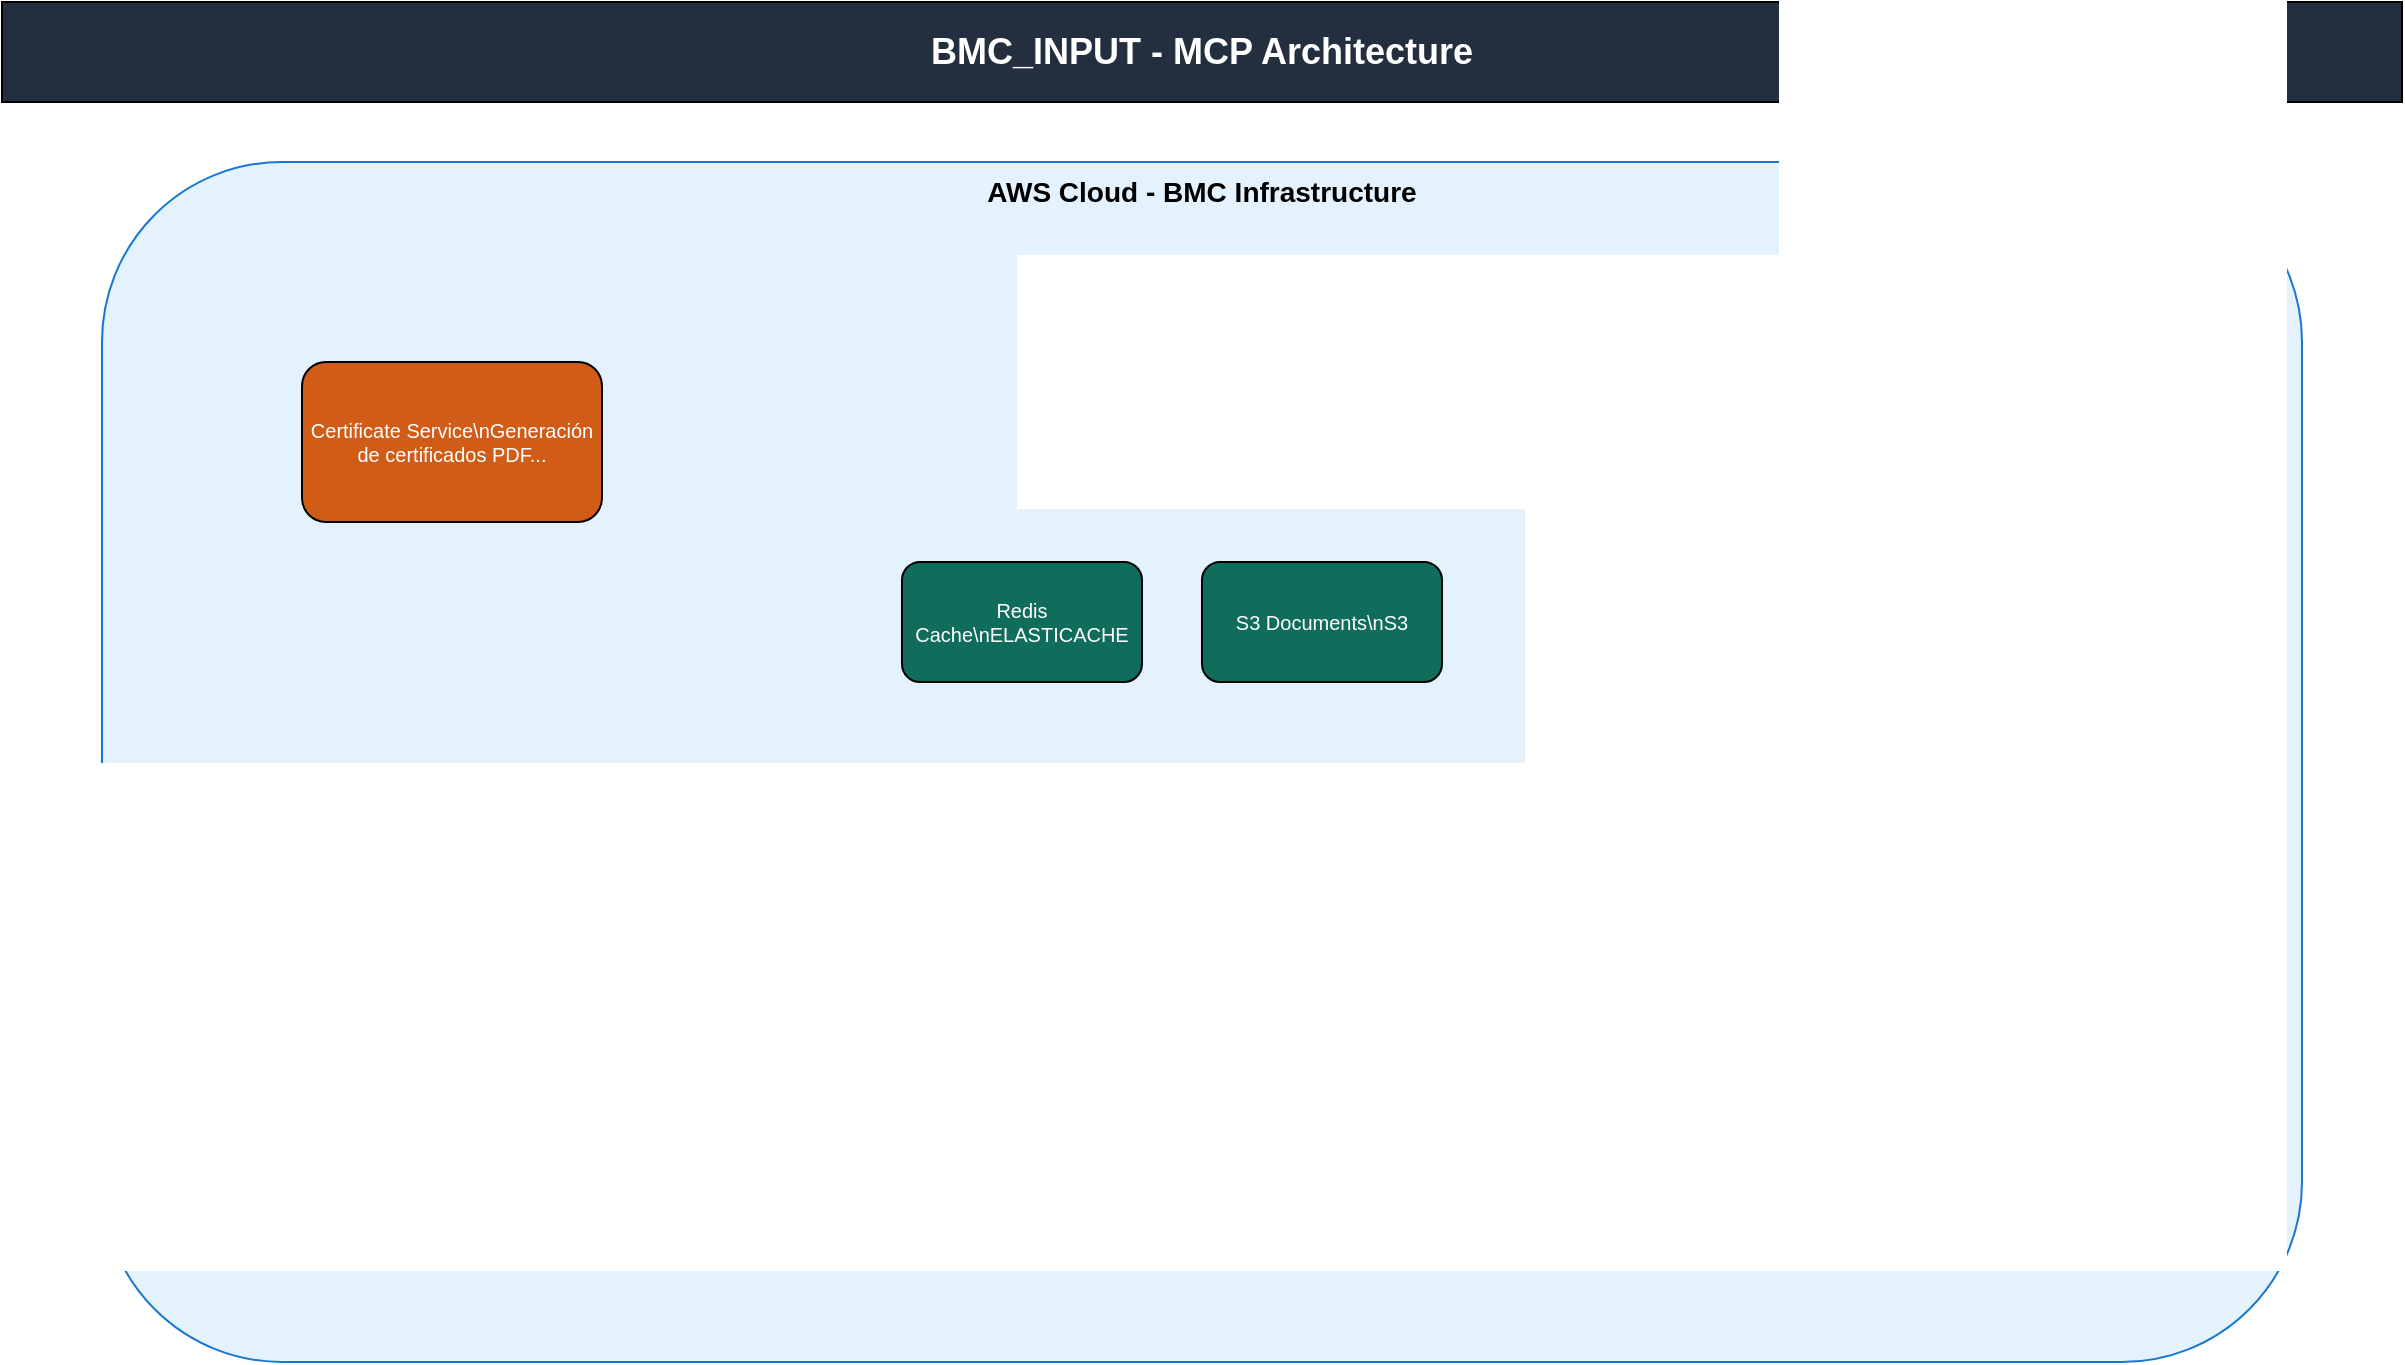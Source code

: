 <?xml version='1.0' encoding='utf-8'?>
<mxfile>
  <diagram name="BMC_Input MCP Architecture" id="mcp">
    <mxGraphModel dx="1600" dy="900" grid="1" gridSize="10">
      <root>
        <mxCell id="0" />
        <mxCell id="1" parent="0" />
        <mxCell id="title" value="BMC_INPUT - MCP Architecture" style="rounded=0;whiteSpace=wrap;html=1;fillColor=#232F3E;fontColor=#FFFFFF;fontSize=18;fontStyle=1;" vertex="1" parent="1">
          <mxGeometry x="50" y="20" width="1200" height="50" as="geometry" />
        </mxCell>
        <mxCell id="aws_cloud" value="AWS Cloud - BMC Infrastructure" style="rounded=1;whiteSpace=wrap;html=1;fillColor=#E3F2FD;strokeColor=#1976D2;fontSize=14;fontStyle=1;verticalAlign=top;" vertex="1" parent="1">
          <mxGeometry x="100" y="100" width="1100" height="600" as="geometry" />
        </mxCell>
        <mxCell id="ms_0" value="Certificate Service\nGeneración de certificados PDF..." style="rounded=1;whiteSpace=wrap;html=1;fillColor=#D05C17;fontColor=#FFFFFF;fontSize=10;" vertex="1" parent="1">
          <mxGeometry x="200" y="200" width="150" height="80" as="geometry" />
        </mxCell>
        <mxCell id="aws_0" value="Redis Cache\nELASTICACHE" style="rounded=1;whiteSpace=wrap;html=1;fillColor=#116D5B;fontColor=#FFFFFF;fontSize=10;" vertex="1" parent="1">
          <mxGeometry x="500" y="300" width="120" height="60" as="geometry" />
        </mxCell>
        <mxCell id="aws_1" value="S3 Documents\nS3" style="rounded=1;whiteSpace=wrap;html=1;fillColor=#116D5B;fontColor=#FFFFFF;fontSize=10;" vertex="1" parent="1">
          <mxGeometry x="650" y="300" width="120" height="60" as="geometry" />
        </mxCell>
      </root>
    </mxGraphModel>
  </diagram>
</mxfile>